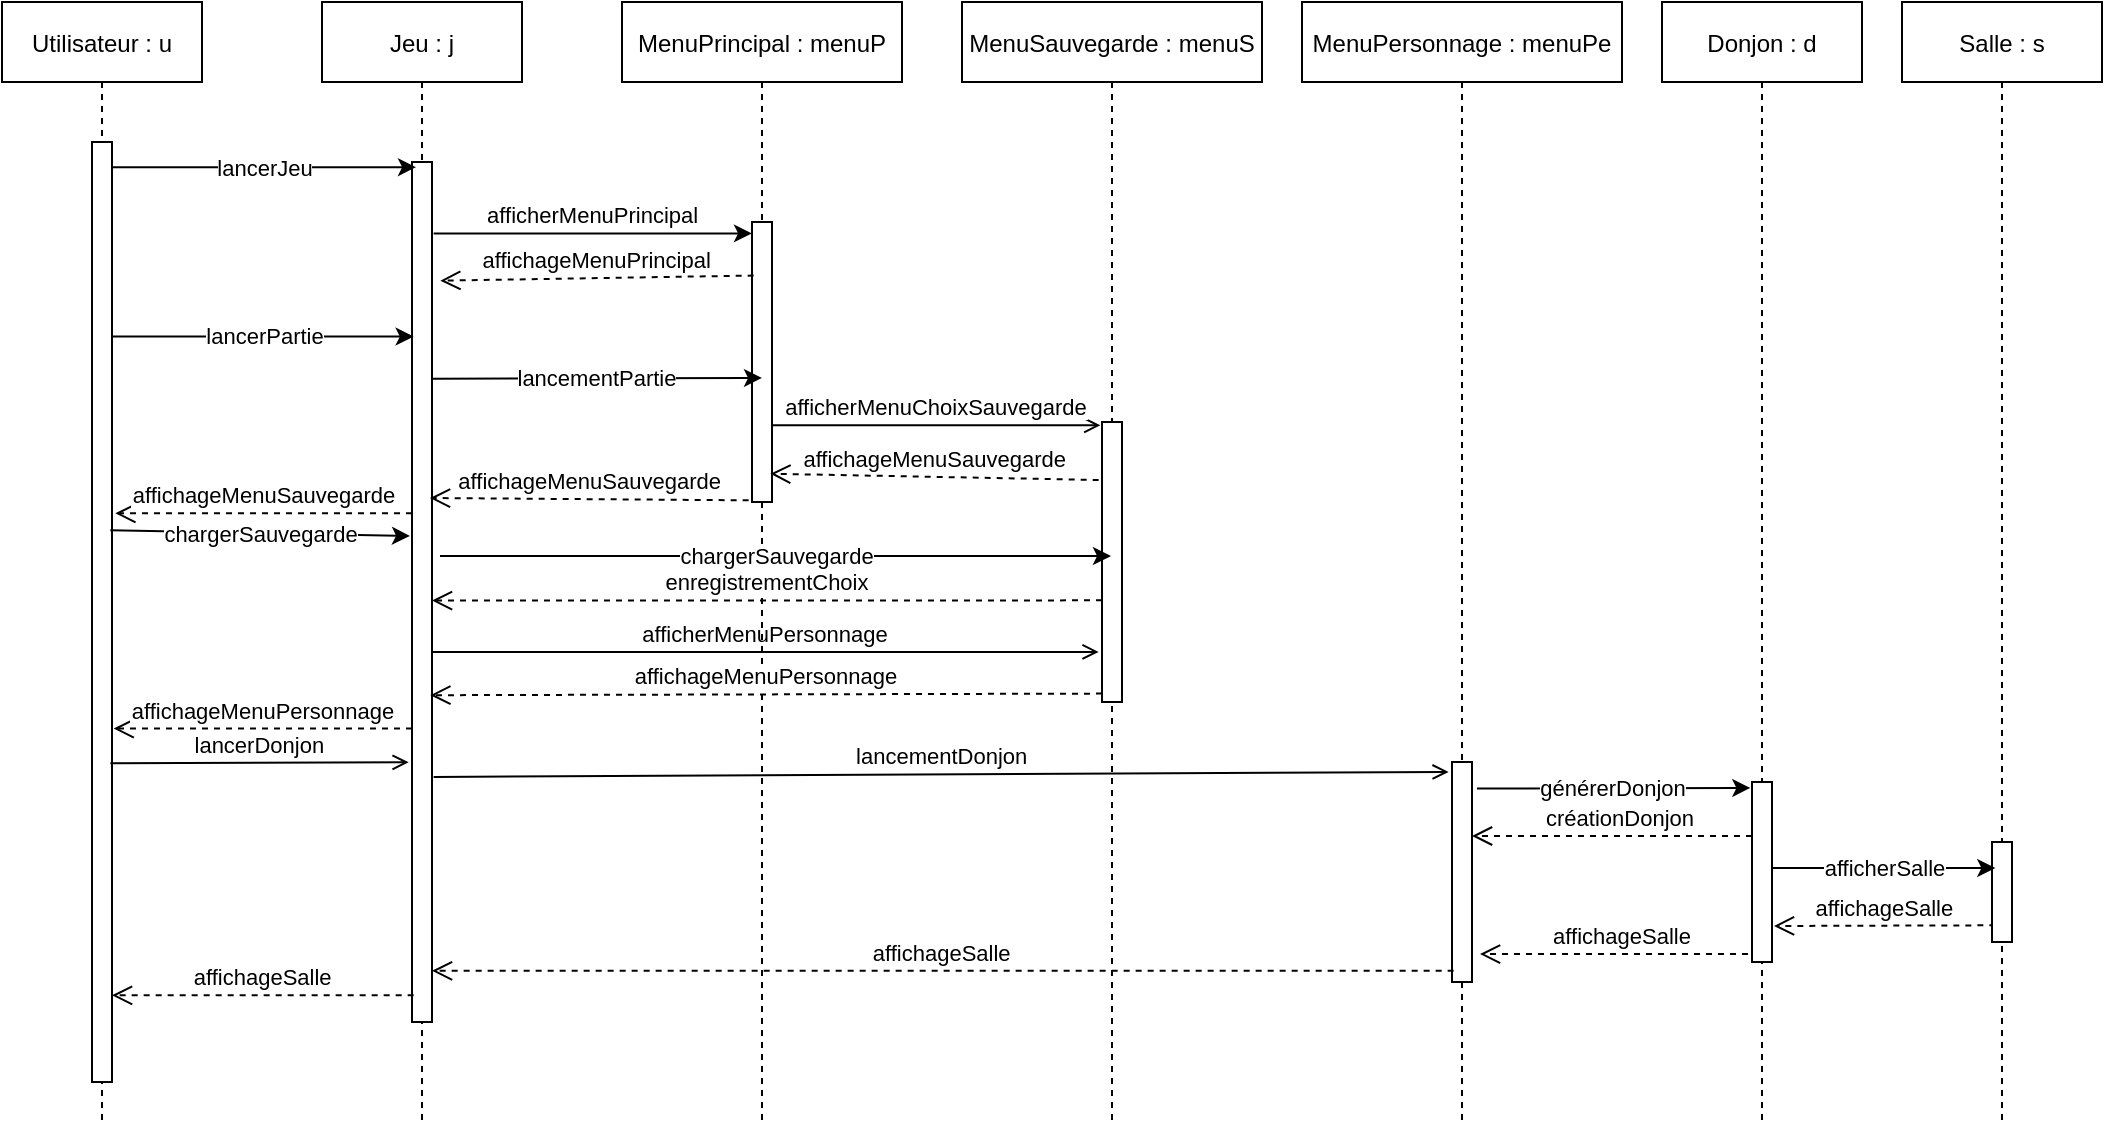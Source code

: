 <mxfile version="13.7.9" type="device"><diagram id="kgpKYQtTHZ0yAKxKKP6v" name="Page-1"><mxGraphModel dx="2272" dy="822" grid="1" gridSize="10" guides="1" tooltips="1" connect="1" arrows="1" fold="1" page="1" pageScale="1" pageWidth="850" pageHeight="1100" math="0" shadow="0"><root><mxCell id="0"/><mxCell id="1" parent="0"/><mxCell id="3nuBFxr9cyL0pnOWT2aG-1" value="Jeu : j" style="shape=umlLifeline;perimeter=lifelinePerimeter;container=1;collapsible=0;recursiveResize=0;rounded=0;shadow=0;strokeWidth=1;" parent="1" vertex="1"><mxGeometry x="120" y="80" width="100" height="560" as="geometry"/></mxCell><mxCell id="3nuBFxr9cyL0pnOWT2aG-2" value="" style="points=[];perimeter=orthogonalPerimeter;rounded=0;shadow=0;strokeWidth=1;" parent="3nuBFxr9cyL0pnOWT2aG-1" vertex="1"><mxGeometry x="45" y="80" width="10" height="430" as="geometry"/></mxCell><mxCell id="3nuBFxr9cyL0pnOWT2aG-7" value="afficherMenuPrincipal" style="verticalAlign=bottom;endArrow=classic;endSize=6;shadow=0;strokeWidth=1;exitX=1.083;exitY=0.083;exitDx=0;exitDy=0;exitPerimeter=0;endFill=1;" parent="1" source="3nuBFxr9cyL0pnOWT2aG-2" target="zJpAbmxyRd3L3QRVwFDb-12" edge="1"><mxGeometry relative="1" as="geometry"><mxPoint x="275" y="236" as="targetPoint"/><mxPoint x="180" y="193" as="sourcePoint"/></mxGeometry></mxCell><mxCell id="zJpAbmxyRd3L3QRVwFDb-1" value="Utilisateur : u" style="shape=umlLifeline;perimeter=lifelinePerimeter;container=1;collapsible=0;recursiveResize=0;rounded=0;shadow=0;strokeWidth=1;" parent="1" vertex="1"><mxGeometry x="-40" y="80" width="100" height="560" as="geometry"/></mxCell><mxCell id="zJpAbmxyRd3L3QRVwFDb-2" value="" style="points=[];perimeter=orthogonalPerimeter;rounded=0;shadow=0;strokeWidth=1;" parent="zJpAbmxyRd3L3QRVwFDb-1" vertex="1"><mxGeometry x="45" y="70" width="10" height="470" as="geometry"/></mxCell><mxCell id="zJpAbmxyRd3L3QRVwFDb-3" value="lancerJeu" style="endArrow=classic;html=1;entryX=0.2;entryY=0.006;entryDx=0;entryDy=0;entryPerimeter=0;" parent="1" source="zJpAbmxyRd3L3QRVwFDb-2" target="3nuBFxr9cyL0pnOWT2aG-2" edge="1"><mxGeometry width="50" height="50" relative="1" as="geometry"><mxPoint x="120" y="340" as="sourcePoint"/><mxPoint x="170" y="290" as="targetPoint"/></mxGeometry></mxCell><mxCell id="zJpAbmxyRd3L3QRVwFDb-5" value="lancerPartie" style="endArrow=classic;html=1;exitX=1;exitY=0.207;exitDx=0;exitDy=0;exitPerimeter=0;entryX=0.083;entryY=0.203;entryDx=0;entryDy=0;entryPerimeter=0;" parent="1" source="zJpAbmxyRd3L3QRVwFDb-2" target="3nuBFxr9cyL0pnOWT2aG-2" edge="1"><mxGeometry width="50" height="50" relative="1" as="geometry"><mxPoint x="190" y="250" as="sourcePoint"/><mxPoint x="140" y="247" as="targetPoint"/></mxGeometry></mxCell><mxCell id="zJpAbmxyRd3L3QRVwFDb-8" value="afficherMenuPersonnage" style="verticalAlign=bottom;endArrow=open;endSize=6;shadow=0;strokeWidth=1;entryX=-0.167;entryY=0.821;entryDx=0;entryDy=0;entryPerimeter=0;" parent="1" source="3nuBFxr9cyL0pnOWT2aG-2" target="zJpAbmxyRd3L3QRVwFDb-14" edge="1"><mxGeometry relative="1" as="geometry"><mxPoint x="490" y="404" as="targetPoint"/><mxPoint x="180" y="402" as="sourcePoint"/></mxGeometry></mxCell><mxCell id="zJpAbmxyRd3L3QRVwFDb-11" value="MenuPrincipal : menuP" style="shape=umlLifeline;perimeter=lifelinePerimeter;container=1;collapsible=0;recursiveResize=0;rounded=0;shadow=0;strokeWidth=1;" parent="1" vertex="1"><mxGeometry x="270" y="80" width="140" height="560" as="geometry"/></mxCell><mxCell id="zJpAbmxyRd3L3QRVwFDb-12" value="" style="points=[];perimeter=orthogonalPerimeter;rounded=0;shadow=0;strokeWidth=1;" parent="zJpAbmxyRd3L3QRVwFDb-11" vertex="1"><mxGeometry x="65" y="110" width="10" height="140" as="geometry"/></mxCell><mxCell id="zJpAbmxyRd3L3QRVwFDb-13" value="MenuSauvegarde : menuS" style="shape=umlLifeline;perimeter=lifelinePerimeter;container=1;collapsible=0;recursiveResize=0;rounded=0;shadow=0;strokeWidth=1;" parent="1" vertex="1"><mxGeometry x="440" y="80" width="150" height="560" as="geometry"/></mxCell><mxCell id="zJpAbmxyRd3L3QRVwFDb-14" value="" style="points=[];perimeter=orthogonalPerimeter;rounded=0;shadow=0;strokeWidth=1;" parent="zJpAbmxyRd3L3QRVwFDb-13" vertex="1"><mxGeometry x="70" y="210" width="10" height="140" as="geometry"/></mxCell><mxCell id="zJpAbmxyRd3L3QRVwFDb-15" value="MenuPersonnage : menuPe" style="shape=umlLifeline;perimeter=lifelinePerimeter;container=1;collapsible=0;recursiveResize=0;rounded=0;shadow=0;strokeWidth=1;" parent="1" vertex="1"><mxGeometry x="610" y="80" width="160" height="560" as="geometry"/></mxCell><mxCell id="zJpAbmxyRd3L3QRVwFDb-16" value="" style="points=[];perimeter=orthogonalPerimeter;rounded=0;shadow=0;strokeWidth=1;" parent="zJpAbmxyRd3L3QRVwFDb-15" vertex="1"><mxGeometry x="75" y="380" width="10" height="110" as="geometry"/></mxCell><mxCell id="6KDkTT6nVMenY2HC1gy--1" value="Donjon : d" style="shape=umlLifeline;perimeter=lifelinePerimeter;container=1;collapsible=0;recursiveResize=0;rounded=0;shadow=0;strokeWidth=1;" parent="1" vertex="1"><mxGeometry x="790" y="80" width="100" height="560" as="geometry"/></mxCell><mxCell id="6KDkTT6nVMenY2HC1gy--2" value="" style="points=[];perimeter=orthogonalPerimeter;rounded=0;shadow=0;strokeWidth=1;" parent="6KDkTT6nVMenY2HC1gy--1" vertex="1"><mxGeometry x="45" y="390" width="10" height="90" as="geometry"/></mxCell><mxCell id="6KDkTT6nVMenY2HC1gy--3" value="générerDonjon" style="endArrow=classic;html=1;exitX=1.25;exitY=0.121;exitDx=0;exitDy=0;exitPerimeter=0;entryX=-0.083;entryY=0.033;entryDx=0;entryDy=0;entryPerimeter=0;" parent="1" source="zJpAbmxyRd3L3QRVwFDb-16" target="6KDkTT6nVMenY2HC1gy--2" edge="1"><mxGeometry x="-0.005" width="50" height="50" relative="1" as="geometry"><mxPoint x="690" y="313" as="sourcePoint"/><mxPoint x="840" y="313" as="targetPoint"/><mxPoint as="offset"/></mxGeometry></mxCell><mxCell id="zJpAbmxyRd3L3QRVwFDb-6" value="afficherMenuChoixSauvegarde" style="verticalAlign=bottom;endArrow=open;endSize=6;shadow=0;strokeWidth=1;entryX=-0.083;entryY=0.012;entryDx=0;entryDy=0;entryPerimeter=0;" parent="1" source="zJpAbmxyRd3L3QRVwFDb-12" target="zJpAbmxyRd3L3QRVwFDb-14" edge="1"><mxGeometry relative="1" as="geometry"><mxPoint x="520.83" y="231.64" as="targetPoint"/><mxPoint x="360" y="291" as="sourcePoint"/></mxGeometry></mxCell><mxCell id="zJpAbmxyRd3L3QRVwFDb-10" value="affichageSalle" style="verticalAlign=bottom;endArrow=open;dashed=1;endSize=8;shadow=0;strokeWidth=1;exitX=0.167;exitY=0.833;exitDx=0;exitDy=0;exitPerimeter=0;entryX=1.1;entryY=0.8;entryDx=0;entryDy=0;entryPerimeter=0;" parent="1" source="6KDkTT6nVMenY2HC1gy--6" target="6KDkTT6nVMenY2HC1gy--2" edge="1"><mxGeometry relative="1" as="geometry"><mxPoint x="860" y="347" as="targetPoint"/><mxPoint x="956.67" y="346.35" as="sourcePoint"/></mxGeometry></mxCell><mxCell id="6KDkTT6nVMenY2HC1gy--5" value="Salle : s" style="shape=umlLifeline;perimeter=lifelinePerimeter;container=1;collapsible=0;recursiveResize=0;rounded=0;shadow=0;strokeWidth=1;" parent="1" vertex="1"><mxGeometry x="910" y="80" width="100" height="560" as="geometry"/></mxCell><mxCell id="6KDkTT6nVMenY2HC1gy--6" value="" style="points=[];perimeter=orthogonalPerimeter;rounded=0;shadow=0;strokeWidth=1;" parent="6KDkTT6nVMenY2HC1gy--5" vertex="1"><mxGeometry x="45" y="420" width="10" height="50" as="geometry"/></mxCell><mxCell id="6KDkTT6nVMenY2HC1gy--8" value="afficherSalle" style="endArrow=classic;html=1;entryX=0.167;entryY=0.26;entryDx=0;entryDy=0;entryPerimeter=0;" parent="1" source="6KDkTT6nVMenY2HC1gy--2" target="6KDkTT6nVMenY2HC1gy--6" edge="1"><mxGeometry x="-0.005" width="50" height="50" relative="1" as="geometry"><mxPoint x="705" y="323" as="sourcePoint"/><mxPoint x="850" y="323" as="targetPoint"/><mxPoint as="offset"/></mxGeometry></mxCell><mxCell id="zJpAbmxyRd3L3QRVwFDb-7" value="chargerSauvegarde" style="endArrow=classic;html=1;exitX=0.917;exitY=0.413;exitDx=0;exitDy=0;exitPerimeter=0;" parent="1" source="zJpAbmxyRd3L3QRVwFDb-2" edge="1"><mxGeometry width="50" height="50" relative="1" as="geometry"><mxPoint x="190" y="334" as="sourcePoint"/><mxPoint x="164" y="347" as="targetPoint"/></mxGeometry></mxCell><mxCell id="6KDkTT6nVMenY2HC1gy--9" value="lancerDonjon" style="verticalAlign=bottom;endArrow=open;endSize=6;shadow=0;strokeWidth=1;exitX=0.917;exitY=0.661;exitDx=0;exitDy=0;exitPerimeter=0;entryX=-0.167;entryY=0.698;entryDx=0;entryDy=0;entryPerimeter=0;" parent="1" source="zJpAbmxyRd3L3QRVwFDb-2" target="3nuBFxr9cyL0pnOWT2aG-2" edge="1"><mxGeometry relative="1" as="geometry"><mxPoint x="150" y="462" as="targetPoint"/><mxPoint x="190" y="462" as="sourcePoint"/></mxGeometry></mxCell><mxCell id="3HuNBA5Qbn6LlFR20z8S-2" value="affichageMenuPersonnage" style="verticalAlign=bottom;endArrow=open;dashed=1;endSize=8;shadow=0;strokeWidth=1;entryX=0.917;entryY=0.62;entryDx=0;entryDy=0;entryPerimeter=0;exitX=0;exitY=0.97;exitDx=0;exitDy=0;exitPerimeter=0;" parent="1" source="zJpAbmxyRd3L3QRVwFDb-14" target="3nuBFxr9cyL0pnOWT2aG-2" edge="1"><mxGeometry relative="1" as="geometry"><mxPoint x="705" y="558.75" as="targetPoint"/><mxPoint x="500" y="427" as="sourcePoint"/></mxGeometry></mxCell><mxCell id="3HuNBA5Qbn6LlFR20z8S-3" value="affichageSalle" style="verticalAlign=bottom;endArrow=open;dashed=1;endSize=8;shadow=0;strokeWidth=1;exitX=0.083;exitY=0.949;exitDx=0;exitDy=0;exitPerimeter=0;" parent="1" source="zJpAbmxyRd3L3QRVwFDb-16" target="3nuBFxr9cyL0pnOWT2aG-2" edge="1"><mxGeometry x="0.002" relative="1" as="geometry"><mxPoint x="184.17" y="436.6" as="targetPoint"/><mxPoint x="694.17" y="438.34" as="sourcePoint"/><mxPoint as="offset"/></mxGeometry></mxCell><mxCell id="3HuNBA5Qbn6LlFR20z8S-4" value="affichageMenuSauvegarde" style="verticalAlign=bottom;endArrow=open;dashed=1;endSize=8;shadow=0;strokeWidth=1;exitX=-0.167;exitY=0.25;exitDx=0;exitDy=0;exitPerimeter=0;entryX=0.917;entryY=0.899;entryDx=0;entryDy=0;entryPerimeter=0;" parent="1" target="zJpAbmxyRd3L3QRVwFDb-12" edge="1"><mxGeometry relative="1" as="geometry"><mxPoint x="360" y="319" as="targetPoint"/><mxPoint x="508.33" y="319" as="sourcePoint"/></mxGeometry></mxCell><mxCell id="3HuNBA5Qbn6LlFR20z8S-6" value="enregistrementChoix" style="verticalAlign=bottom;endArrow=open;dashed=1;endSize=8;shadow=0;strokeWidth=1;exitX=0;exitY=0.637;exitDx=0;exitDy=0;exitPerimeter=0;entryX=1;entryY=0.51;entryDx=0;entryDy=0;entryPerimeter=0;" parent="1" source="zJpAbmxyRd3L3QRVwFDb-14" target="3nuBFxr9cyL0pnOWT2aG-2" edge="1"><mxGeometry relative="1" as="geometry"><mxPoint x="185" y="320" as="targetPoint"/><mxPoint x="518.33" y="320" as="sourcePoint"/></mxGeometry></mxCell><mxCell id="3HuNBA5Qbn6LlFR20z8S-7" value="affichageMenuPrincipal" style="verticalAlign=bottom;endArrow=open;dashed=1;endSize=8;shadow=0;strokeWidth=1;exitX=0.083;exitY=0.611;exitDx=0;exitDy=0;exitPerimeter=0;entryX=1.417;entryY=0.138;entryDx=0;entryDy=0;entryPerimeter=0;" parent="1" target="3nuBFxr9cyL0pnOWT2aG-2" edge="1"><mxGeometry relative="1" as="geometry"><mxPoint x="200" y="220" as="targetPoint"/><mxPoint x="335.83" y="216.77" as="sourcePoint"/></mxGeometry></mxCell><mxCell id="3HuNBA5Qbn6LlFR20z8S-8" value="affichageMenuSauvegarde" style="verticalAlign=bottom;endArrow=open;dashed=1;endSize=8;shadow=0;strokeWidth=1;exitX=-0.167;exitY=0.994;exitDx=0;exitDy=0;exitPerimeter=0;" parent="1" source="zJpAbmxyRd3L3QRVwFDb-12" edge="1"><mxGeometry relative="1" as="geometry"><mxPoint x="174" y="328" as="targetPoint"/><mxPoint x="320" y="328" as="sourcePoint"/></mxGeometry></mxCell><mxCell id="3HuNBA5Qbn6LlFR20z8S-9" value="lancementPartie" style="endArrow=classic;html=1;exitX=1;exitY=0.252;exitDx=0;exitDy=0;exitPerimeter=0;entryX=0.5;entryY=0.557;entryDx=0;entryDy=0;entryPerimeter=0;" parent="1" source="3nuBFxr9cyL0pnOWT2aG-2" target="zJpAbmxyRd3L3QRVwFDb-12" edge="1"><mxGeometry width="50" height="50" relative="1" as="geometry"><mxPoint x="180" y="257" as="sourcePoint"/><mxPoint x="330" y="268" as="targetPoint"/></mxGeometry></mxCell><mxCell id="3HuNBA5Qbn6LlFR20z8S-10" value="chargerSauvegarde" style="endArrow=classic;html=1;" parent="1" target="zJpAbmxyRd3L3QRVwFDb-13" edge="1"><mxGeometry width="50" height="50" relative="1" as="geometry"><mxPoint x="179" y="357" as="sourcePoint"/><mxPoint x="174" y="357" as="targetPoint"/></mxGeometry></mxCell><mxCell id="3HuNBA5Qbn6LlFR20z8S-11" value="affichageMenuSauvegarde" style="verticalAlign=bottom;endArrow=open;dashed=1;endSize=8;shadow=0;strokeWidth=1;entryX=1.167;entryY=0.395;entryDx=0;entryDy=0;entryPerimeter=0;" parent="1" source="3nuBFxr9cyL0pnOWT2aG-2" target="zJpAbmxyRd3L3QRVwFDb-2" edge="1"><mxGeometry relative="1" as="geometry"><mxPoint x="30" y="338" as="targetPoint"/><mxPoint x="120" y="338" as="sourcePoint"/></mxGeometry></mxCell><mxCell id="3HuNBA5Qbn6LlFR20z8S-12" value="affichageMenuPersonnage" style="verticalAlign=bottom;endArrow=open;dashed=1;endSize=8;shadow=0;strokeWidth=1;entryX=1.083;entryY=0.624;entryDx=0;entryDy=0;entryPerimeter=0;" parent="1" source="3nuBFxr9cyL0pnOWT2aG-2" target="zJpAbmxyRd3L3QRVwFDb-2" edge="1"><mxGeometry relative="1" as="geometry"><mxPoint x="184.17" y="436.6" as="targetPoint"/><mxPoint x="150" y="443" as="sourcePoint"/></mxGeometry></mxCell><mxCell id="3HuNBA5Qbn6LlFR20z8S-13" value="lancementDonjon" style="verticalAlign=bottom;endArrow=open;endSize=6;shadow=0;strokeWidth=1;exitX=1.083;exitY=0.715;exitDx=0;exitDy=0;exitPerimeter=0;entryX=-0.167;entryY=0.045;entryDx=0;entryDy=0;entryPerimeter=0;" parent="1" source="3nuBFxr9cyL0pnOWT2aG-2" target="zJpAbmxyRd3L3QRVwFDb-16" edge="1"><mxGeometry relative="1" as="geometry"><mxPoint x="173.33" y="470.14" as="targetPoint"/><mxPoint x="24.17" y="470.67" as="sourcePoint"/></mxGeometry></mxCell><mxCell id="3HuNBA5Qbn6LlFR20z8S-14" value="affichageSalle" style="verticalAlign=bottom;endArrow=open;dashed=1;endSize=8;shadow=0;strokeWidth=1;exitX=0.083;exitY=0.969;exitDx=0;exitDy=0;exitPerimeter=0;" parent="1" source="3nuBFxr9cyL0pnOWT2aG-2" target="zJpAbmxyRd3L3QRVwFDb-2" edge="1"><mxGeometry x="0.002" relative="1" as="geometry"><mxPoint x="185" y="574.39" as="targetPoint"/><mxPoint x="150" y="574" as="sourcePoint"/><mxPoint as="offset"/></mxGeometry></mxCell><mxCell id="9WyHrGYNLQhmrGCXJJlH-1" value="créationDonjon" style="verticalAlign=bottom;endArrow=open;dashed=1;endSize=8;shadow=0;strokeWidth=1;exitX=0;exitY=0.3;exitDx=0;exitDy=0;exitPerimeter=0;" edge="1" parent="1"><mxGeometry x="-0.059" relative="1" as="geometry"><mxPoint x="695" y="497" as="targetPoint"/><mxPoint x="835" y="497" as="sourcePoint"/><mxPoint as="offset"/></mxGeometry></mxCell><mxCell id="9WyHrGYNLQhmrGCXJJlH-2" value="affichageSalle" style="verticalAlign=bottom;endArrow=open;dashed=1;endSize=8;shadow=0;strokeWidth=1;exitX=-0.2;exitY=0.956;exitDx=0;exitDy=0;exitPerimeter=0;entryX=1.4;entryY=0.873;entryDx=0;entryDy=0;entryPerimeter=0;" edge="1" parent="1" source="6KDkTT6nVMenY2HC1gy--2" target="zJpAbmxyRd3L3QRVwFDb-16"><mxGeometry x="-0.059" relative="1" as="geometry"><mxPoint x="705" y="507" as="targetPoint"/><mxPoint x="845" y="507" as="sourcePoint"/><mxPoint as="offset"/></mxGeometry></mxCell></root></mxGraphModel></diagram></mxfile>